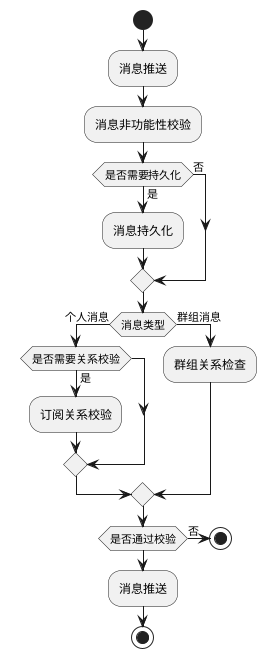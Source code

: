 @startuml
'https://plantuml.com/activity-diagram-beta

start
:消息推送;
:消息非功能性校验;
if (是否需要持久化) then (是)
    :消息持久化;
else (否)
endif
if (消息类型) then (个人消息)
    if (是否需要关系校验) then (是)
        :订阅关系校验;
    endif
else (群组消息)
    :群组关系检查;
endif
if (是否通过校验) then (否)
    stop
endif

:消息推送;

stop

@enduml

